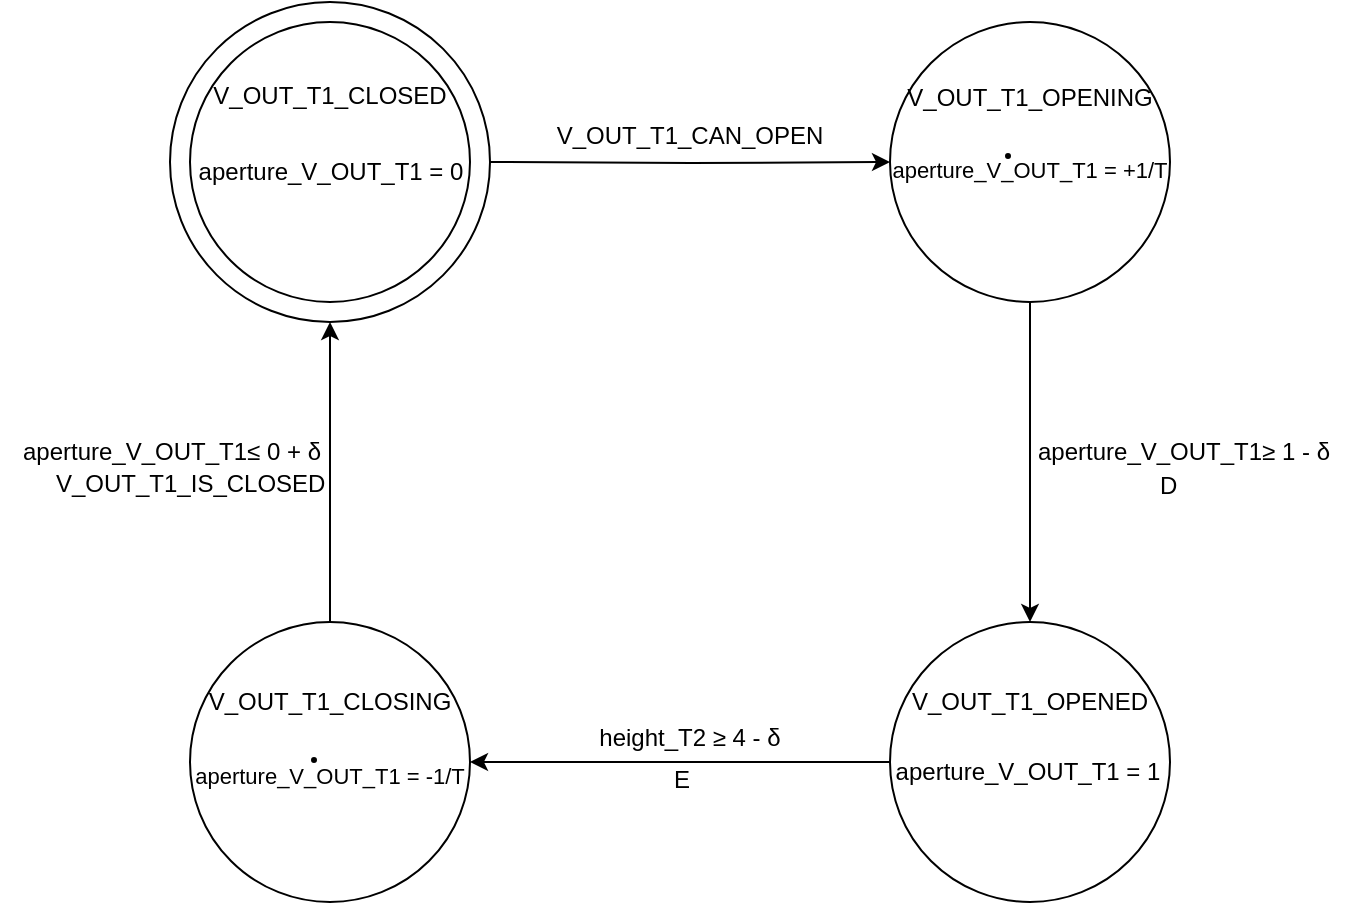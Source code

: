 <mxfile version="10.6.3" type="device"><diagram id="CQbn7C6XYgCKmY-lxhBd" name="Page-1"><mxGraphModel dx="759" dy="462" grid="1" gridSize="10" guides="1" tooltips="1" connect="1" arrows="1" fold="1" page="1" pageScale="1" pageWidth="827" pageHeight="1169" math="0" shadow="0"><root><mxCell id="0"/><mxCell id="1" parent="0"/><mxCell id="TF4jcnUDMei1oOdra7ed-1" value="" style="ellipse;whiteSpace=wrap;html=1;aspect=fixed;" vertex="1" parent="1"><mxGeometry x="150" y="110" width="160" height="160" as="geometry"/></mxCell><mxCell id="TF4jcnUDMei1oOdra7ed-4" value="" style="edgeStyle=orthogonalEdgeStyle;rounded=0;orthogonalLoop=1;jettySize=auto;html=1;" edge="1" parent="1" target="TF4jcnUDMei1oOdra7ed-3"><mxGeometry relative="1" as="geometry"><mxPoint x="310" y="190" as="sourcePoint"/></mxGeometry></mxCell><mxCell id="TF4jcnUDMei1oOdra7ed-2" value="" style="ellipse;whiteSpace=wrap;html=1;aspect=fixed;" vertex="1" parent="1"><mxGeometry x="160" y="120" width="140" height="140" as="geometry"/></mxCell><mxCell id="TF4jcnUDMei1oOdra7ed-8" value="" style="edgeStyle=orthogonalEdgeStyle;rounded=0;orthogonalLoop=1;jettySize=auto;html=1;" edge="1" parent="1" source="TF4jcnUDMei1oOdra7ed-3" target="TF4jcnUDMei1oOdra7ed-7"><mxGeometry relative="1" as="geometry"/></mxCell><mxCell id="TF4jcnUDMei1oOdra7ed-3" value="" style="ellipse;whiteSpace=wrap;html=1;aspect=fixed;" vertex="1" parent="1"><mxGeometry x="510" y="120" width="140" height="140" as="geometry"/></mxCell><mxCell id="TF4jcnUDMei1oOdra7ed-10" value="" style="edgeStyle=orthogonalEdgeStyle;rounded=0;orthogonalLoop=1;jettySize=auto;html=1;" edge="1" parent="1" source="TF4jcnUDMei1oOdra7ed-7" target="TF4jcnUDMei1oOdra7ed-9"><mxGeometry relative="1" as="geometry"/></mxCell><mxCell id="TF4jcnUDMei1oOdra7ed-7" value="" style="ellipse;whiteSpace=wrap;html=1;aspect=fixed;" vertex="1" parent="1"><mxGeometry x="510" y="420" width="140" height="140" as="geometry"/></mxCell><mxCell id="TF4jcnUDMei1oOdra7ed-13" style="edgeStyle=orthogonalEdgeStyle;rounded=0;orthogonalLoop=1;jettySize=auto;html=1;exitX=0.5;exitY=0;exitDx=0;exitDy=0;entryX=0.5;entryY=1;entryDx=0;entryDy=0;" edge="1" parent="1" source="TF4jcnUDMei1oOdra7ed-9" target="TF4jcnUDMei1oOdra7ed-1"><mxGeometry relative="1" as="geometry"/></mxCell><mxCell id="TF4jcnUDMei1oOdra7ed-9" value="" style="ellipse;whiteSpace=wrap;html=1;aspect=fixed;" vertex="1" parent="1"><mxGeometry x="160" y="420" width="140" height="140" as="geometry"/></mxCell><mxCell id="TF4jcnUDMei1oOdra7ed-14" value="V_OUT_T1_CLOSED" style="text;html=1;strokeColor=none;fillColor=none;align=center;verticalAlign=middle;whiteSpace=wrap;rounded=0;" vertex="1" parent="1"><mxGeometry x="210" y="147" width="40" height="20" as="geometry"/></mxCell><mxCell id="TF4jcnUDMei1oOdra7ed-15" value="V_OUT_T1_OPENING" style="text;html=1;strokeColor=none;fillColor=none;align=center;verticalAlign=middle;whiteSpace=wrap;rounded=0;" vertex="1" parent="1"><mxGeometry x="560" y="148" width="40" height="20" as="geometry"/></mxCell><mxCell id="TF4jcnUDMei1oOdra7ed-16" value="V_OUT_T1_OPENED" style="text;html=1;strokeColor=none;fillColor=none;align=center;verticalAlign=middle;whiteSpace=wrap;rounded=0;" vertex="1" parent="1"><mxGeometry x="560" y="450" width="40" height="20" as="geometry"/></mxCell><mxCell id="TF4jcnUDMei1oOdra7ed-17" value="V_OUT_T1_CLOSING" style="text;html=1;strokeColor=none;fillColor=none;align=center;verticalAlign=middle;whiteSpace=wrap;rounded=0;" vertex="1" parent="1"><mxGeometry x="210" y="450" width="40" height="20" as="geometry"/></mxCell><mxCell id="TF4jcnUDMei1oOdra7ed-21" value="V_OUT_T1_CAN_OPEN" style="text;html=1;strokeColor=none;fillColor=none;align=center;verticalAlign=middle;whiteSpace=wrap;rounded=0;" vertex="1" parent="1"><mxGeometry x="364" y="167" width="92" height="20" as="geometry"/></mxCell><mxCell id="TF4jcnUDMei1oOdra7ed-23" value="aperture_V_OUT_T1≤ 0 + &lt;span&gt;δ&lt;/span&gt;" style="text;html=1;strokeColor=none;fillColor=none;align=center;verticalAlign=middle;whiteSpace=wrap;rounded=0;" vertex="1" parent="1"><mxGeometry x="65.5" y="325" width="170" height="20" as="geometry"/></mxCell><mxCell id="TF4jcnUDMei1oOdra7ed-24" value="D" style="text;html=1;" vertex="1" parent="1"><mxGeometry x="643" y="338" width="30" height="30" as="geometry"/></mxCell><mxCell id="TF4jcnUDMei1oOdra7ed-25" value="aperture_V_OUT_T1≥ 1 - &lt;span&gt;δ&lt;/span&gt;" style="text;html=1;strokeColor=none;fillColor=none;align=center;verticalAlign=middle;whiteSpace=wrap;rounded=0;" vertex="1" parent="1"><mxGeometry x="572" y="325" width="170" height="20" as="geometry"/></mxCell><mxCell id="TF4jcnUDMei1oOdra7ed-26" value="V_OUT_T1_IS_CLOSED" style="text;html=1;" vertex="1" parent="1"><mxGeometry x="90.5" y="337" width="30" height="30" as="geometry"/></mxCell><mxCell id="TF4jcnUDMei1oOdra7ed-27" value="E" style="text;html=1;" vertex="1" parent="1"><mxGeometry x="400" y="485" width="30" height="30" as="geometry"/></mxCell><mxCell id="TF4jcnUDMei1oOdra7ed-29" value="aperture_V_OUT_T1 = 0" style="text;html=1;strokeColor=none;fillColor=none;align=center;verticalAlign=middle;whiteSpace=wrap;rounded=0;" vertex="1" parent="1"><mxGeometry x="161" y="185" width="139" height="20" as="geometry"/></mxCell><mxCell id="TF4jcnUDMei1oOdra7ed-30" value="aperture_V_OUT_T1 = +1/T" style="text;html=1;strokeColor=none;fillColor=none;align=center;verticalAlign=middle;whiteSpace=wrap;rounded=0;fontSize=11;" vertex="1" parent="1"><mxGeometry x="502" y="184" width="156" height="20" as="geometry"/></mxCell><mxCell id="TF4jcnUDMei1oOdra7ed-31" value="aperture_V_OUT_T1 = 1" style="text;html=1;strokeColor=none;fillColor=none;align=center;verticalAlign=middle;whiteSpace=wrap;rounded=0;" vertex="1" parent="1"><mxGeometry x="506" y="485" width="146" height="20" as="geometry"/></mxCell><mxCell id="TF4jcnUDMei1oOdra7ed-32" value="aperture_V_OUT_T1 = -1/T" style="text;html=1;strokeColor=none;fillColor=none;align=center;verticalAlign=middle;whiteSpace=wrap;rounded=0;fontSize=11;" vertex="1" parent="1"><mxGeometry x="154.5" y="487" width="150" height="20" as="geometry"/></mxCell><mxCell id="TF4jcnUDMei1oOdra7ed-35" value="" style="ellipse;whiteSpace=wrap;html=1;aspect=fixed;fillColor=#000000;" vertex="1" parent="1"><mxGeometry x="568" y="186" width="2" height="2" as="geometry"/></mxCell><mxCell id="TF4jcnUDMei1oOdra7ed-36" value="" style="ellipse;whiteSpace=wrap;html=1;aspect=fixed;fillColor=#000000;" vertex="1" parent="1"><mxGeometry x="221" y="488" width="2" height="2" as="geometry"/></mxCell><mxCell id="TF4jcnUDMei1oOdra7ed-45" value="height_T2 ≥ 4 - &lt;span&gt;δ&lt;/span&gt;" style="text;html=1;strokeColor=none;fillColor=none;align=center;verticalAlign=middle;whiteSpace=wrap;rounded=0;" vertex="1" parent="1"><mxGeometry x="325" y="468" width="170" height="20" as="geometry"/></mxCell></root></mxGraphModel></diagram></mxfile>